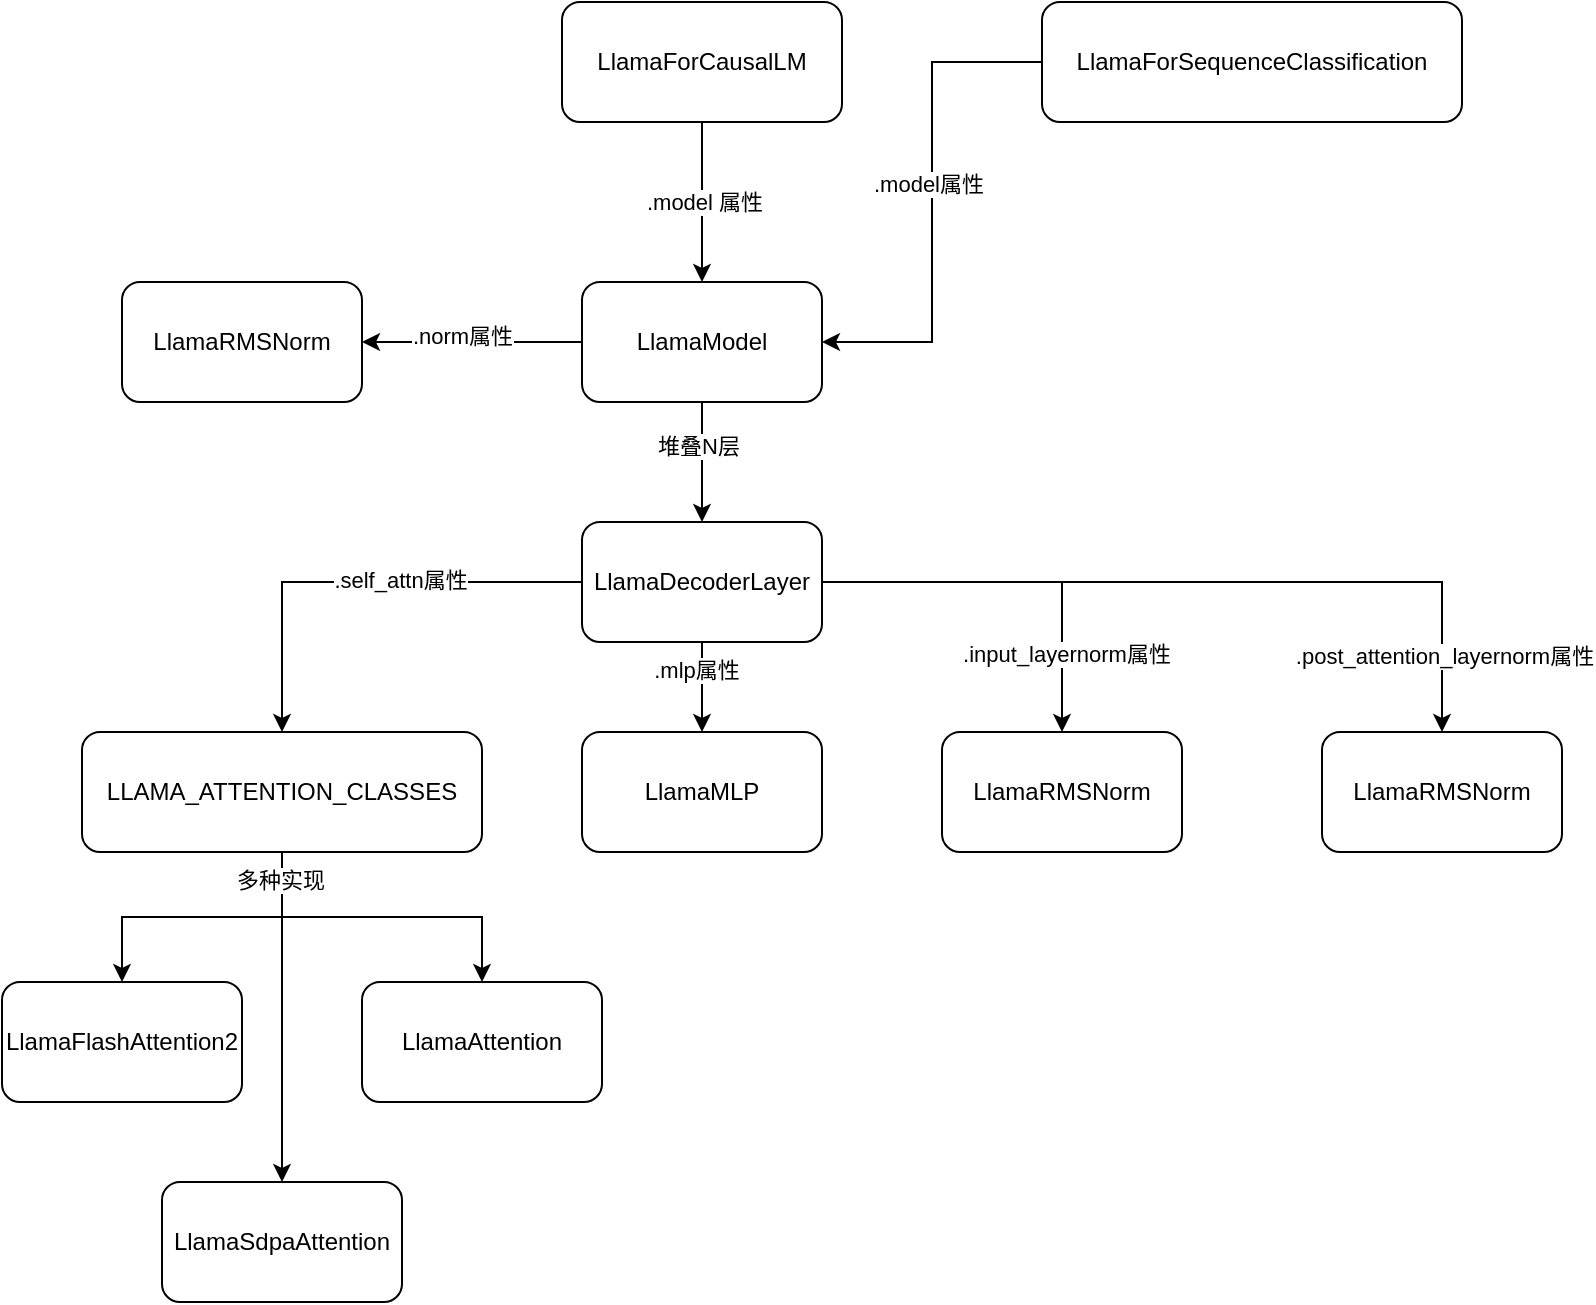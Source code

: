 <mxfile version="22.1.7" type="github">
  <diagram name="第 1 页" id="NNxTGkszWn2__669ob9U">
    <mxGraphModel dx="2040" dy="785" grid="1" gridSize="10" guides="1" tooltips="1" connect="1" arrows="1" fold="1" page="1" pageScale="1" pageWidth="827" pageHeight="1169" math="0" shadow="0">
      <root>
        <mxCell id="0" />
        <mxCell id="1" parent="0" />
        <mxCell id="xeBMHJMb5J4GDxteD4Td-3" style="edgeStyle=orthogonalEdgeStyle;rounded=0;orthogonalLoop=1;jettySize=auto;html=1;exitX=0.5;exitY=1;exitDx=0;exitDy=0;" edge="1" parent="1" source="xeBMHJMb5J4GDxteD4Td-1" target="xeBMHJMb5J4GDxteD4Td-2">
          <mxGeometry relative="1" as="geometry" />
        </mxCell>
        <mxCell id="xeBMHJMb5J4GDxteD4Td-4" value=".model 属性" style="edgeLabel;html=1;align=center;verticalAlign=middle;resizable=0;points=[];" vertex="1" connectable="0" parent="xeBMHJMb5J4GDxteD4Td-3">
          <mxGeometry y="1" relative="1" as="geometry">
            <mxPoint as="offset" />
          </mxGeometry>
        </mxCell>
        <mxCell id="xeBMHJMb5J4GDxteD4Td-1" value="LlamaForCausalLM" style="rounded=1;whiteSpace=wrap;html=1;" vertex="1" parent="1">
          <mxGeometry x="-530" y="160" width="140" height="60" as="geometry" />
        </mxCell>
        <mxCell id="xeBMHJMb5J4GDxteD4Td-11" style="edgeStyle=orthogonalEdgeStyle;rounded=0;orthogonalLoop=1;jettySize=auto;html=1;" edge="1" parent="1" source="xeBMHJMb5J4GDxteD4Td-2" target="xeBMHJMb5J4GDxteD4Td-9">
          <mxGeometry relative="1" as="geometry" />
        </mxCell>
        <mxCell id="xeBMHJMb5J4GDxteD4Td-12" value="堆叠N层" style="edgeLabel;html=1;align=center;verticalAlign=middle;resizable=0;points=[];" vertex="1" connectable="0" parent="xeBMHJMb5J4GDxteD4Td-11">
          <mxGeometry x="-0.283" y="-2" relative="1" as="geometry">
            <mxPoint as="offset" />
          </mxGeometry>
        </mxCell>
        <mxCell id="xeBMHJMb5J4GDxteD4Td-15" style="edgeStyle=orthogonalEdgeStyle;rounded=0;orthogonalLoop=1;jettySize=auto;html=1;entryX=1;entryY=0.5;entryDx=0;entryDy=0;" edge="1" parent="1" source="xeBMHJMb5J4GDxteD4Td-2" target="xeBMHJMb5J4GDxteD4Td-10">
          <mxGeometry relative="1" as="geometry" />
        </mxCell>
        <mxCell id="xeBMHJMb5J4GDxteD4Td-16" value=".norm属性" style="edgeLabel;html=1;align=center;verticalAlign=middle;resizable=0;points=[];" vertex="1" connectable="0" parent="xeBMHJMb5J4GDxteD4Td-15">
          <mxGeometry x="0.091" y="-3" relative="1" as="geometry">
            <mxPoint as="offset" />
          </mxGeometry>
        </mxCell>
        <mxCell id="xeBMHJMb5J4GDxteD4Td-2" value="LlamaModel" style="rounded=1;whiteSpace=wrap;html=1;" vertex="1" parent="1">
          <mxGeometry x="-520" y="300" width="120" height="60" as="geometry" />
        </mxCell>
        <mxCell id="xeBMHJMb5J4GDxteD4Td-6" style="edgeStyle=orthogonalEdgeStyle;rounded=0;orthogonalLoop=1;jettySize=auto;html=1;entryX=1;entryY=0.5;entryDx=0;entryDy=0;" edge="1" parent="1" source="xeBMHJMb5J4GDxteD4Td-5" target="xeBMHJMb5J4GDxteD4Td-2">
          <mxGeometry relative="1" as="geometry" />
        </mxCell>
        <mxCell id="xeBMHJMb5J4GDxteD4Td-7" value=".model属性" style="edgeLabel;html=1;align=center;verticalAlign=middle;resizable=0;points=[];" vertex="1" connectable="0" parent="xeBMHJMb5J4GDxteD4Td-6">
          <mxGeometry x="-0.076" y="-2" relative="1" as="geometry">
            <mxPoint as="offset" />
          </mxGeometry>
        </mxCell>
        <mxCell id="xeBMHJMb5J4GDxteD4Td-5" value="LlamaForSequenceClassification" style="rounded=1;whiteSpace=wrap;html=1;" vertex="1" parent="1">
          <mxGeometry x="-290" y="160" width="210" height="60" as="geometry" />
        </mxCell>
        <mxCell id="xeBMHJMb5J4GDxteD4Td-21" style="edgeStyle=orthogonalEdgeStyle;rounded=0;orthogonalLoop=1;jettySize=auto;html=1;" edge="1" parent="1" source="xeBMHJMb5J4GDxteD4Td-9" target="xeBMHJMb5J4GDxteD4Td-17">
          <mxGeometry relative="1" as="geometry" />
        </mxCell>
        <mxCell id="xeBMHJMb5J4GDxteD4Td-22" value=".self_attn属性" style="edgeLabel;html=1;align=center;verticalAlign=middle;resizable=0;points=[];" vertex="1" connectable="0" parent="xeBMHJMb5J4GDxteD4Td-21">
          <mxGeometry x="-0.191" y="-1" relative="1" as="geometry">
            <mxPoint as="offset" />
          </mxGeometry>
        </mxCell>
        <mxCell id="xeBMHJMb5J4GDxteD4Td-23" style="edgeStyle=orthogonalEdgeStyle;rounded=0;orthogonalLoop=1;jettySize=auto;html=1;entryX=0.5;entryY=0;entryDx=0;entryDy=0;" edge="1" parent="1" source="xeBMHJMb5J4GDxteD4Td-9" target="xeBMHJMb5J4GDxteD4Td-18">
          <mxGeometry relative="1" as="geometry" />
        </mxCell>
        <mxCell id="xeBMHJMb5J4GDxteD4Td-24" value=".mlp属性" style="edgeLabel;html=1;align=center;verticalAlign=middle;resizable=0;points=[];" vertex="1" connectable="0" parent="xeBMHJMb5J4GDxteD4Td-23">
          <mxGeometry x="-0.378" y="-3" relative="1" as="geometry">
            <mxPoint as="offset" />
          </mxGeometry>
        </mxCell>
        <mxCell id="xeBMHJMb5J4GDxteD4Td-25" style="edgeStyle=orthogonalEdgeStyle;rounded=0;orthogonalLoop=1;jettySize=auto;html=1;exitX=1;exitY=0.5;exitDx=0;exitDy=0;" edge="1" parent="1" source="xeBMHJMb5J4GDxteD4Td-9" target="xeBMHJMb5J4GDxteD4Td-19">
          <mxGeometry relative="1" as="geometry" />
        </mxCell>
        <mxCell id="xeBMHJMb5J4GDxteD4Td-26" value=".input_layernorm属性" style="edgeLabel;html=1;align=center;verticalAlign=middle;resizable=0;points=[];" vertex="1" connectable="0" parent="xeBMHJMb5J4GDxteD4Td-25">
          <mxGeometry x="0.6" y="2" relative="1" as="geometry">
            <mxPoint as="offset" />
          </mxGeometry>
        </mxCell>
        <mxCell id="xeBMHJMb5J4GDxteD4Td-27" style="edgeStyle=orthogonalEdgeStyle;rounded=0;orthogonalLoop=1;jettySize=auto;html=1;" edge="1" parent="1" source="xeBMHJMb5J4GDxteD4Td-9" target="xeBMHJMb5J4GDxteD4Td-20">
          <mxGeometry relative="1" as="geometry" />
        </mxCell>
        <mxCell id="xeBMHJMb5J4GDxteD4Td-28" value=".post_attention_layernorm属性" style="edgeLabel;html=1;align=center;verticalAlign=middle;resizable=0;points=[];" vertex="1" connectable="0" parent="xeBMHJMb5J4GDxteD4Td-27">
          <mxGeometry x="0.803" y="1" relative="1" as="geometry">
            <mxPoint as="offset" />
          </mxGeometry>
        </mxCell>
        <mxCell id="xeBMHJMb5J4GDxteD4Td-9" value="LlamaDecoderLayer" style="rounded=1;whiteSpace=wrap;html=1;" vertex="1" parent="1">
          <mxGeometry x="-520" y="420" width="120" height="60" as="geometry" />
        </mxCell>
        <mxCell id="xeBMHJMb5J4GDxteD4Td-10" value="LlamaRMSNorm" style="rounded=1;whiteSpace=wrap;html=1;" vertex="1" parent="1">
          <mxGeometry x="-750" y="300" width="120" height="60" as="geometry" />
        </mxCell>
        <mxCell id="xeBMHJMb5J4GDxteD4Td-32" style="edgeStyle=orthogonalEdgeStyle;rounded=0;orthogonalLoop=1;jettySize=auto;html=1;" edge="1" parent="1" source="xeBMHJMb5J4GDxteD4Td-17" target="xeBMHJMb5J4GDxteD4Td-29">
          <mxGeometry relative="1" as="geometry" />
        </mxCell>
        <mxCell id="xeBMHJMb5J4GDxteD4Td-33" style="edgeStyle=orthogonalEdgeStyle;rounded=0;orthogonalLoop=1;jettySize=auto;html=1;" edge="1" parent="1" source="xeBMHJMb5J4GDxteD4Td-17" target="xeBMHJMb5J4GDxteD4Td-30">
          <mxGeometry relative="1" as="geometry" />
        </mxCell>
        <mxCell id="xeBMHJMb5J4GDxteD4Td-36" style="edgeStyle=orthogonalEdgeStyle;rounded=0;orthogonalLoop=1;jettySize=auto;html=1;" edge="1" parent="1" source="xeBMHJMb5J4GDxteD4Td-17" target="xeBMHJMb5J4GDxteD4Td-31">
          <mxGeometry relative="1" as="geometry" />
        </mxCell>
        <mxCell id="xeBMHJMb5J4GDxteD4Td-38" value="多种实现" style="edgeLabel;html=1;align=center;verticalAlign=middle;resizable=0;points=[];" vertex="1" connectable="0" parent="xeBMHJMb5J4GDxteD4Td-36">
          <mxGeometry x="-0.849" y="-1" relative="1" as="geometry">
            <mxPoint y="1" as="offset" />
          </mxGeometry>
        </mxCell>
        <mxCell id="xeBMHJMb5J4GDxteD4Td-17" value="LLAMA_ATTENTION_CLASSES" style="rounded=1;whiteSpace=wrap;html=1;" vertex="1" parent="1">
          <mxGeometry x="-770" y="525" width="200" height="60" as="geometry" />
        </mxCell>
        <mxCell id="xeBMHJMb5J4GDxteD4Td-18" value="LlamaMLP" style="rounded=1;whiteSpace=wrap;html=1;" vertex="1" parent="1">
          <mxGeometry x="-520" y="525" width="120" height="60" as="geometry" />
        </mxCell>
        <mxCell id="xeBMHJMb5J4GDxteD4Td-19" value="LlamaRMSNorm" style="rounded=1;whiteSpace=wrap;html=1;" vertex="1" parent="1">
          <mxGeometry x="-340" y="525" width="120" height="60" as="geometry" />
        </mxCell>
        <mxCell id="xeBMHJMb5J4GDxteD4Td-20" value="LlamaRMSNorm" style="rounded=1;whiteSpace=wrap;html=1;" vertex="1" parent="1">
          <mxGeometry x="-150" y="525" width="120" height="60" as="geometry" />
        </mxCell>
        <mxCell id="xeBMHJMb5J4GDxteD4Td-29" value="LlamaAttention" style="rounded=1;whiteSpace=wrap;html=1;" vertex="1" parent="1">
          <mxGeometry x="-630" y="650" width="120" height="60" as="geometry" />
        </mxCell>
        <mxCell id="xeBMHJMb5J4GDxteD4Td-30" value="LlamaFlashAttention2" style="rounded=1;whiteSpace=wrap;html=1;" vertex="1" parent="1">
          <mxGeometry x="-810" y="650" width="120" height="60" as="geometry" />
        </mxCell>
        <mxCell id="xeBMHJMb5J4GDxteD4Td-31" value="LlamaSdpaAttention" style="rounded=1;whiteSpace=wrap;html=1;" vertex="1" parent="1">
          <mxGeometry x="-730" y="750" width="120" height="60" as="geometry" />
        </mxCell>
      </root>
    </mxGraphModel>
  </diagram>
</mxfile>

